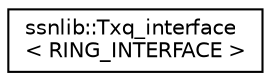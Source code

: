 digraph "Graphical Class Hierarchy"
{
  edge [fontname="Helvetica",fontsize="10",labelfontname="Helvetica",labelfontsize="10"];
  node [fontname="Helvetica",fontsize="10",shape=record];
  rankdir="LR";
  Node1 [label="ssnlib::Txq_interface\l\< RING_INTERFACE \>",height=0.2,width=0.4,color="black", fillcolor="white", style="filled",URL="$classssnlib_1_1Txq__interface.html"];
}
